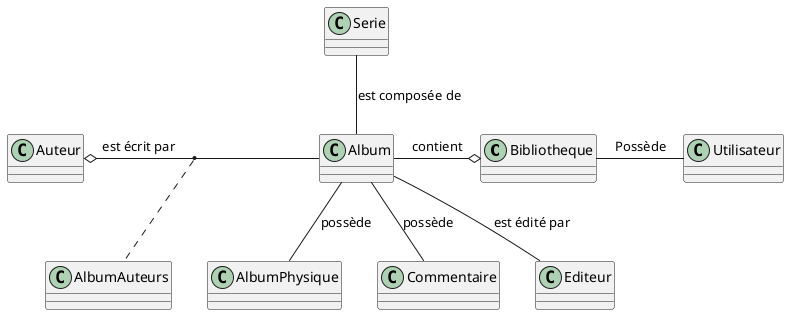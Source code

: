 @startuml
Bibliotheque - Utilisateur : Possède
Album -o Bibliotheque : contient 
Serie -- Album : est composée de 
Auteur o- Album : est écrit par 
(Album, Auteur) .. AlbumAuteurs
Album -- Editeur : est édité par
Album -- AlbumPhysique : possède
Album -- Commentaire : possède
@enduml
